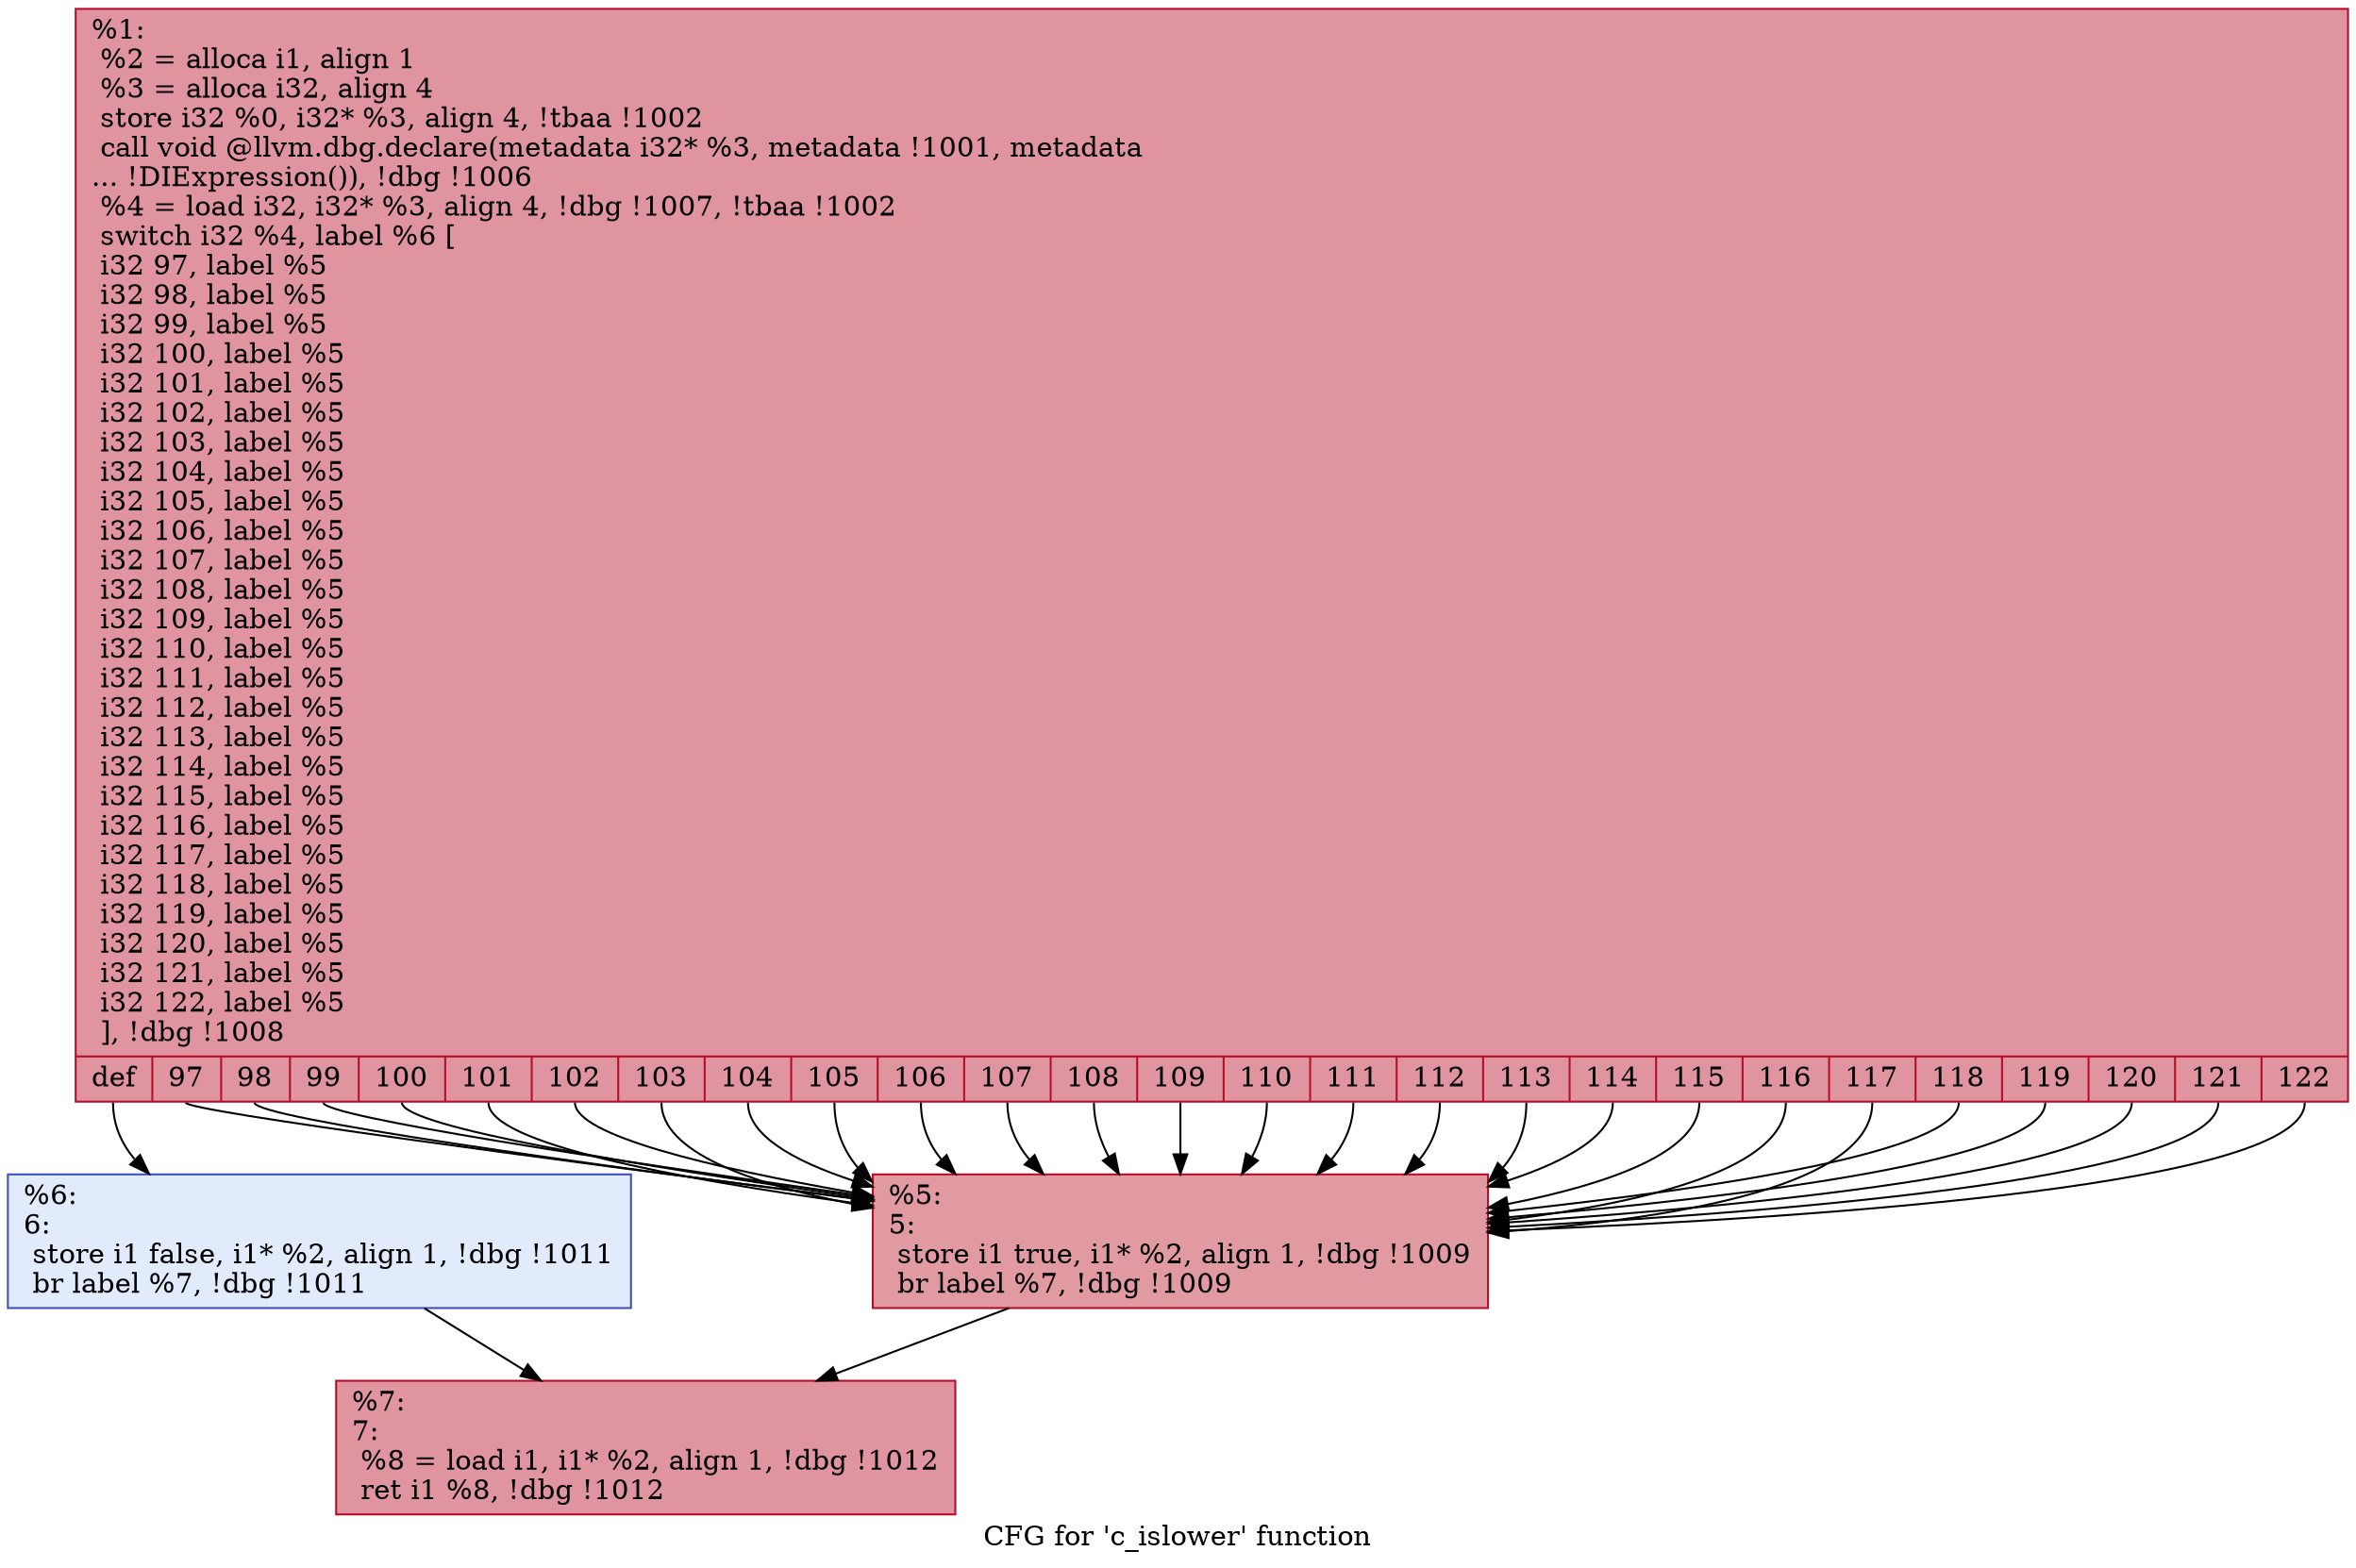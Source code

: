digraph "CFG for 'c_islower' function" {
	label="CFG for 'c_islower' function";

	Node0x23d0b60 [shape=record,color="#b70d28ff", style=filled, fillcolor="#b70d2870",label="{%1:\l  %2 = alloca i1, align 1\l  %3 = alloca i32, align 4\l  store i32 %0, i32* %3, align 4, !tbaa !1002\l  call void @llvm.dbg.declare(metadata i32* %3, metadata !1001, metadata\l... !DIExpression()), !dbg !1006\l  %4 = load i32, i32* %3, align 4, !dbg !1007, !tbaa !1002\l  switch i32 %4, label %6 [\l    i32 97, label %5\l    i32 98, label %5\l    i32 99, label %5\l    i32 100, label %5\l    i32 101, label %5\l    i32 102, label %5\l    i32 103, label %5\l    i32 104, label %5\l    i32 105, label %5\l    i32 106, label %5\l    i32 107, label %5\l    i32 108, label %5\l    i32 109, label %5\l    i32 110, label %5\l    i32 111, label %5\l    i32 112, label %5\l    i32 113, label %5\l    i32 114, label %5\l    i32 115, label %5\l    i32 116, label %5\l    i32 117, label %5\l    i32 118, label %5\l    i32 119, label %5\l    i32 120, label %5\l    i32 121, label %5\l    i32 122, label %5\l  ], !dbg !1008\l|{<s0>def|<s1>97|<s2>98|<s3>99|<s4>100|<s5>101|<s6>102|<s7>103|<s8>104|<s9>105|<s10>106|<s11>107|<s12>108|<s13>109|<s14>110|<s15>111|<s16>112|<s17>113|<s18>114|<s19>115|<s20>116|<s21>117|<s22>118|<s23>119|<s24>120|<s25>121|<s26>122}}"];
	Node0x23d0b60:s0 -> Node0x23cea40;
	Node0x23d0b60:s1 -> Node0x23ce9f0;
	Node0x23d0b60:s2 -> Node0x23ce9f0;
	Node0x23d0b60:s3 -> Node0x23ce9f0;
	Node0x23d0b60:s4 -> Node0x23ce9f0;
	Node0x23d0b60:s5 -> Node0x23ce9f0;
	Node0x23d0b60:s6 -> Node0x23ce9f0;
	Node0x23d0b60:s7 -> Node0x23ce9f0;
	Node0x23d0b60:s8 -> Node0x23ce9f0;
	Node0x23d0b60:s9 -> Node0x23ce9f0;
	Node0x23d0b60:s10 -> Node0x23ce9f0;
	Node0x23d0b60:s11 -> Node0x23ce9f0;
	Node0x23d0b60:s12 -> Node0x23ce9f0;
	Node0x23d0b60:s13 -> Node0x23ce9f0;
	Node0x23d0b60:s14 -> Node0x23ce9f0;
	Node0x23d0b60:s15 -> Node0x23ce9f0;
	Node0x23d0b60:s16 -> Node0x23ce9f0;
	Node0x23d0b60:s17 -> Node0x23ce9f0;
	Node0x23d0b60:s18 -> Node0x23ce9f0;
	Node0x23d0b60:s19 -> Node0x23ce9f0;
	Node0x23d0b60:s20 -> Node0x23ce9f0;
	Node0x23d0b60:s21 -> Node0x23ce9f0;
	Node0x23d0b60:s22 -> Node0x23ce9f0;
	Node0x23d0b60:s23 -> Node0x23ce9f0;
	Node0x23d0b60:s24 -> Node0x23ce9f0;
	Node0x23d0b60:s25 -> Node0x23ce9f0;
	Node0x23d0b60:s26 -> Node0x23ce9f0;
	Node0x23ce9f0 [shape=record,color="#b70d28ff", style=filled, fillcolor="#bb1b2c70",label="{%5:\l5:                                                \l  store i1 true, i1* %2, align 1, !dbg !1009\l  br label %7, !dbg !1009\l}"];
	Node0x23ce9f0 -> Node0x23cea90;
	Node0x23cea40 [shape=record,color="#3d50c3ff", style=filled, fillcolor="#bbd1f870",label="{%6:\l6:                                                \l  store i1 false, i1* %2, align 1, !dbg !1011\l  br label %7, !dbg !1011\l}"];
	Node0x23cea40 -> Node0x23cea90;
	Node0x23cea90 [shape=record,color="#b70d28ff", style=filled, fillcolor="#b70d2870",label="{%7:\l7:                                                \l  %8 = load i1, i1* %2, align 1, !dbg !1012\l  ret i1 %8, !dbg !1012\l}"];
}
